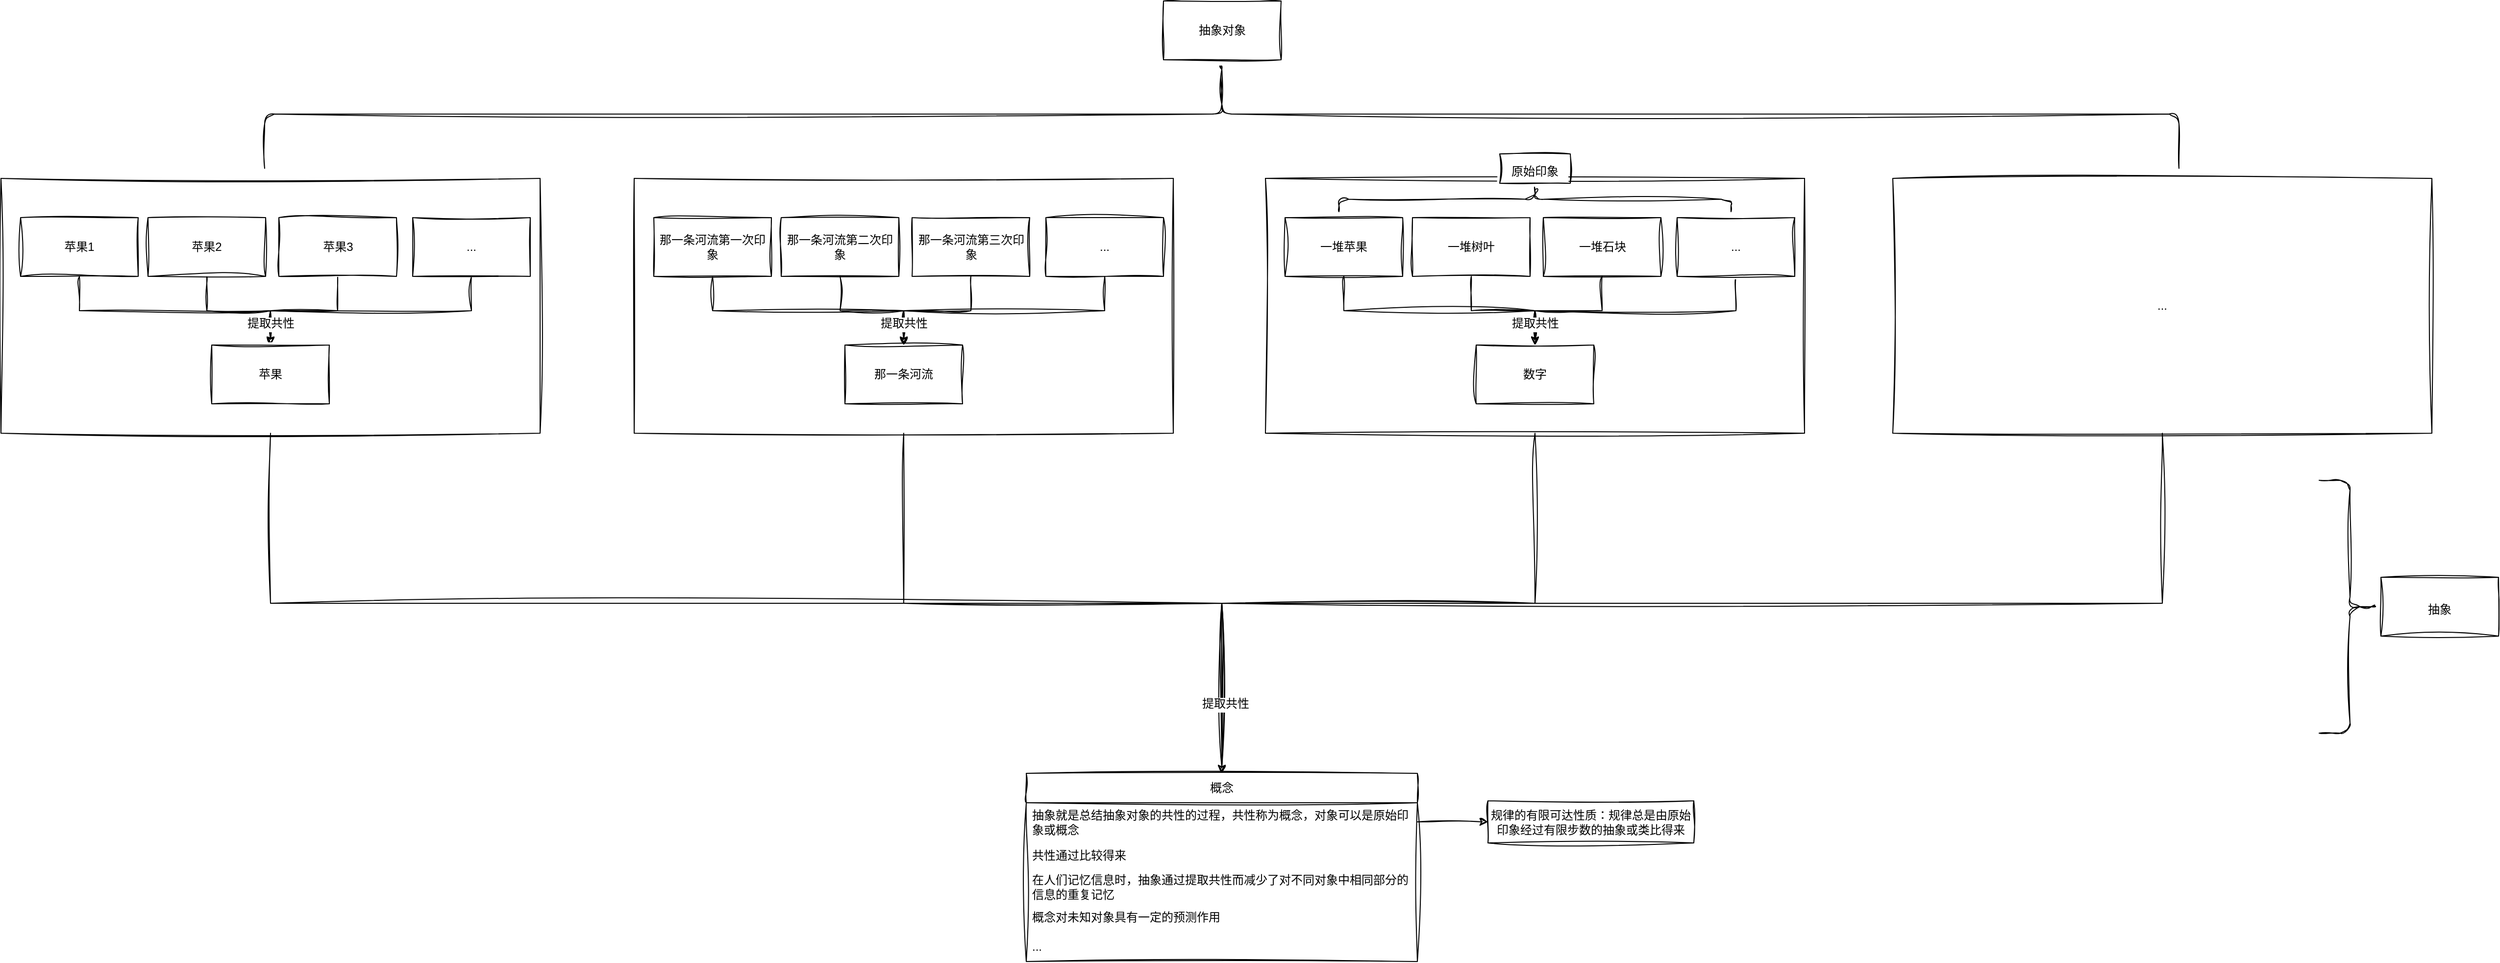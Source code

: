 <mxfile version="21.2.1" type="device" pages="3">
  <diagram name="第 1 页" id="Yl0xwaFMlr-NV5wVUSYk">
    <mxGraphModel dx="1878" dy="880" grid="1" gridSize="3" guides="1" tooltips="1" connect="1" arrows="1" fold="1" page="1" pageScale="1" pageWidth="1654" pageHeight="1169" background="none" math="0" shadow="0">
      <root>
        <mxCell id="0" />
        <mxCell id="1" parent="0" />
        <mxCell id="1SGnOqaE-IKHNnZimrMi-48" style="edgeStyle=orthogonalEdgeStyle;rounded=0;orthogonalLoop=1;jettySize=auto;html=1;exitX=0.5;exitY=1;exitDx=0;exitDy=0;sketch=1;curveFitting=1;jiggle=2;fontSize=12;fontFamily=Helvetica;fontStyle=0;labelBorderColor=none;labelBackgroundColor=none;fontColor=default;" parent="1" source="1SGnOqaE-IKHNnZimrMi-6" target="1SGnOqaE-IKHNnZimrMi-43" edge="1">
          <mxGeometry relative="1" as="geometry" />
        </mxCell>
        <mxCell id="1SGnOqaE-IKHNnZimrMi-6" value="" style="swimlane;startSize=0;rounded=0;sketch=1;curveFitting=1;jiggle=2;fontSize=12;fontFamily=Helvetica;fontStyle=0;labelBorderColor=none;labelBackgroundColor=none;fontColor=default;" parent="1" vertex="1">
          <mxGeometry x="70" y="229" width="550" height="260" as="geometry">
            <mxRectangle x="70" y="170" width="50" height="40" as="alternateBounds" />
          </mxGeometry>
        </mxCell>
        <mxCell id="1SGnOqaE-IKHNnZimrMi-15" style="edgeStyle=orthogonalEdgeStyle;rounded=0;orthogonalLoop=1;jettySize=auto;html=1;exitX=0.5;exitY=1;exitDx=0;exitDy=0;entryX=0.5;entryY=0;entryDx=0;entryDy=0;sketch=1;curveFitting=1;jiggle=2;fontSize=12;fontFamily=Helvetica;fontStyle=0;labelBorderColor=none;labelBackgroundColor=none;fontColor=default;" parent="1SGnOqaE-IKHNnZimrMi-6" source="1SGnOqaE-IKHNnZimrMi-8" target="1SGnOqaE-IKHNnZimrMi-14" edge="1">
          <mxGeometry relative="1" as="geometry" />
        </mxCell>
        <mxCell id="1SGnOqaE-IKHNnZimrMi-8" value="苹果1" style="rounded=0;whiteSpace=wrap;html=1;sketch=1;curveFitting=1;jiggle=2;fontSize=12;fontFamily=Helvetica;fontStyle=0;labelBorderColor=none;labelBackgroundColor=none;fontColor=default;" parent="1SGnOqaE-IKHNnZimrMi-6" vertex="1">
          <mxGeometry x="20" y="40" width="120" height="60" as="geometry" />
        </mxCell>
        <mxCell id="1SGnOqaE-IKHNnZimrMi-16" style="edgeStyle=orthogonalEdgeStyle;rounded=0;orthogonalLoop=1;jettySize=auto;html=1;exitX=0.5;exitY=1;exitDx=0;exitDy=0;sketch=1;curveFitting=1;jiggle=2;fontSize=12;fontFamily=Helvetica;fontStyle=0;labelBorderColor=none;labelBackgroundColor=none;fontColor=default;" parent="1SGnOqaE-IKHNnZimrMi-6" source="1SGnOqaE-IKHNnZimrMi-11" target="1SGnOqaE-IKHNnZimrMi-14" edge="1">
          <mxGeometry relative="1" as="geometry" />
        </mxCell>
        <mxCell id="1SGnOqaE-IKHNnZimrMi-11" value="苹果2" style="rounded=0;whiteSpace=wrap;html=1;sketch=1;curveFitting=1;jiggle=2;fontSize=12;fontFamily=Helvetica;fontStyle=0;labelBorderColor=none;labelBackgroundColor=none;fontColor=default;" parent="1SGnOqaE-IKHNnZimrMi-6" vertex="1">
          <mxGeometry x="150" y="40" width="120" height="60" as="geometry" />
        </mxCell>
        <mxCell id="1SGnOqaE-IKHNnZimrMi-17" style="edgeStyle=orthogonalEdgeStyle;rounded=0;orthogonalLoop=1;jettySize=auto;html=1;exitX=0.5;exitY=1;exitDx=0;exitDy=0;sketch=1;curveFitting=1;jiggle=2;fontSize=12;fontFamily=Helvetica;fontStyle=0;labelBorderColor=none;labelBackgroundColor=none;fontColor=default;" parent="1SGnOqaE-IKHNnZimrMi-6" source="1SGnOqaE-IKHNnZimrMi-12" target="1SGnOqaE-IKHNnZimrMi-14" edge="1">
          <mxGeometry relative="1" as="geometry" />
        </mxCell>
        <mxCell id="1SGnOqaE-IKHNnZimrMi-12" value="苹果3" style="rounded=0;whiteSpace=wrap;html=1;sketch=1;curveFitting=1;jiggle=2;fontSize=12;fontFamily=Helvetica;fontStyle=0;labelBorderColor=none;labelBackgroundColor=none;fontColor=default;" parent="1SGnOqaE-IKHNnZimrMi-6" vertex="1">
          <mxGeometry x="283.5" y="40" width="120" height="60" as="geometry" />
        </mxCell>
        <mxCell id="1SGnOqaE-IKHNnZimrMi-18" style="edgeStyle=orthogonalEdgeStyle;rounded=0;orthogonalLoop=1;jettySize=auto;html=1;exitX=0.5;exitY=1;exitDx=0;exitDy=0;entryX=0.5;entryY=0;entryDx=0;entryDy=0;sketch=1;curveFitting=1;jiggle=2;fontSize=12;fontFamily=Helvetica;fontStyle=0;labelBorderColor=none;labelBackgroundColor=none;fontColor=default;" parent="1SGnOqaE-IKHNnZimrMi-6" source="1SGnOqaE-IKHNnZimrMi-13" target="1SGnOqaE-IKHNnZimrMi-14" edge="1">
          <mxGeometry relative="1" as="geometry">
            <mxPoint x="280" y="170" as="targetPoint" />
          </mxGeometry>
        </mxCell>
        <mxCell id="1SGnOqaE-IKHNnZimrMi-13" value="..." style="rounded=0;whiteSpace=wrap;html=1;sketch=1;curveFitting=1;jiggle=2;fontSize=12;fontFamily=Helvetica;fontStyle=0;labelBorderColor=none;labelBackgroundColor=none;fontColor=default;" parent="1SGnOqaE-IKHNnZimrMi-6" vertex="1">
          <mxGeometry x="420" y="40" width="120" height="60" as="geometry" />
        </mxCell>
        <mxCell id="1SGnOqaE-IKHNnZimrMi-14" value="苹果" style="rounded=0;whiteSpace=wrap;html=1;sketch=1;curveFitting=1;jiggle=2;fontSize=12;fontFamily=Helvetica;fontStyle=0;labelBorderColor=none;labelBackgroundColor=none;fontColor=default;" parent="1SGnOqaE-IKHNnZimrMi-6" vertex="1">
          <mxGeometry x="215" y="170" width="120" height="60" as="geometry" />
        </mxCell>
        <mxCell id="vWAVznYgMX22e1zpLjMc-3" value="提取共性" style="edgeLabel;html=1;align=center;verticalAlign=middle;resizable=0;points=[];fontSize=12;fontFamily=Architects Daughter;" parent="1SGnOqaE-IKHNnZimrMi-6" vertex="1" connectable="0">
          <mxGeometry x="275" y="149" as="geometry" />
        </mxCell>
        <mxCell id="1SGnOqaE-IKHNnZimrMi-49" style="edgeStyle=orthogonalEdgeStyle;rounded=0;orthogonalLoop=1;jettySize=auto;html=1;exitX=0.5;exitY=1;exitDx=0;exitDy=0;sketch=1;curveFitting=1;jiggle=2;entryX=0.5;entryY=0;entryDx=0;entryDy=0;fontSize=12;fontFamily=Helvetica;fontStyle=0;labelBorderColor=none;labelBackgroundColor=none;fontColor=default;" parent="1" source="1SGnOqaE-IKHNnZimrMi-20" target="1SGnOqaE-IKHNnZimrMi-43" edge="1">
          <mxGeometry relative="1" as="geometry">
            <mxPoint x="1310" y="819" as="targetPoint" />
          </mxGeometry>
        </mxCell>
        <mxCell id="1SGnOqaE-IKHNnZimrMi-20" value="" style="swimlane;startSize=0;rounded=0;sketch=1;curveFitting=1;jiggle=2;fontSize=12;fontFamily=Helvetica;fontStyle=0;labelBorderColor=none;labelBackgroundColor=none;fontColor=default;" parent="1" vertex="1">
          <mxGeometry x="716" y="229" width="550" height="260" as="geometry">
            <mxRectangle x="70" y="170" width="50" height="40" as="alternateBounds" />
          </mxGeometry>
        </mxCell>
        <mxCell id="1SGnOqaE-IKHNnZimrMi-21" style="edgeStyle=orthogonalEdgeStyle;rounded=0;orthogonalLoop=1;jettySize=auto;html=1;exitX=0.5;exitY=1;exitDx=0;exitDy=0;entryX=0.5;entryY=0;entryDx=0;entryDy=0;sketch=1;curveFitting=1;jiggle=2;fontSize=12;fontFamily=Helvetica;fontStyle=0;labelBorderColor=none;labelBackgroundColor=none;fontColor=default;" parent="1SGnOqaE-IKHNnZimrMi-20" source="1SGnOqaE-IKHNnZimrMi-22" target="1SGnOqaE-IKHNnZimrMi-30" edge="1">
          <mxGeometry relative="1" as="geometry" />
        </mxCell>
        <mxCell id="1SGnOqaE-IKHNnZimrMi-22" value="那一条河流第一次印象" style="rounded=0;whiteSpace=wrap;html=1;sketch=1;curveFitting=1;jiggle=2;fontSize=12;fontFamily=Helvetica;fontStyle=0;labelBorderColor=none;labelBackgroundColor=none;fontColor=default;" parent="1SGnOqaE-IKHNnZimrMi-20" vertex="1">
          <mxGeometry x="20" y="40" width="120" height="60" as="geometry" />
        </mxCell>
        <mxCell id="1SGnOqaE-IKHNnZimrMi-23" style="edgeStyle=orthogonalEdgeStyle;rounded=0;orthogonalLoop=1;jettySize=auto;html=1;exitX=0.5;exitY=1;exitDx=0;exitDy=0;sketch=1;curveFitting=1;jiggle=2;fontSize=12;fontFamily=Helvetica;fontStyle=0;labelBorderColor=none;labelBackgroundColor=none;fontColor=default;" parent="1SGnOqaE-IKHNnZimrMi-20" source="1SGnOqaE-IKHNnZimrMi-24" target="1SGnOqaE-IKHNnZimrMi-30" edge="1">
          <mxGeometry relative="1" as="geometry" />
        </mxCell>
        <mxCell id="1SGnOqaE-IKHNnZimrMi-24" value="那一条河流第二次印象" style="rounded=0;whiteSpace=wrap;html=1;sketch=1;curveFitting=1;jiggle=2;fontSize=12;fontFamily=Helvetica;fontStyle=0;labelBorderColor=none;labelBackgroundColor=none;fontColor=default;" parent="1SGnOqaE-IKHNnZimrMi-20" vertex="1">
          <mxGeometry x="150" y="40" width="120" height="60" as="geometry" />
        </mxCell>
        <mxCell id="1SGnOqaE-IKHNnZimrMi-25" style="edgeStyle=orthogonalEdgeStyle;rounded=0;orthogonalLoop=1;jettySize=auto;html=1;exitX=0.5;exitY=1;exitDx=0;exitDy=0;sketch=1;curveFitting=1;jiggle=2;fontSize=12;fontFamily=Helvetica;fontStyle=0;labelBorderColor=none;labelBackgroundColor=none;fontColor=default;" parent="1SGnOqaE-IKHNnZimrMi-20" source="1SGnOqaE-IKHNnZimrMi-27" target="1SGnOqaE-IKHNnZimrMi-30" edge="1">
          <mxGeometry relative="1" as="geometry" />
        </mxCell>
        <mxCell id="1SGnOqaE-IKHNnZimrMi-27" value="那一条河流第三次印象" style="rounded=0;whiteSpace=wrap;html=1;sketch=1;curveFitting=1;jiggle=2;fontSize=12;fontFamily=Helvetica;fontStyle=0;labelBorderColor=none;labelBackgroundColor=none;fontColor=default;" parent="1SGnOqaE-IKHNnZimrMi-20" vertex="1">
          <mxGeometry x="283.5" y="40" width="120" height="60" as="geometry" />
        </mxCell>
        <mxCell id="1SGnOqaE-IKHNnZimrMi-28" style="edgeStyle=orthogonalEdgeStyle;rounded=0;orthogonalLoop=1;jettySize=auto;html=1;exitX=0.5;exitY=1;exitDx=0;exitDy=0;entryX=0.5;entryY=0;entryDx=0;entryDy=0;sketch=1;curveFitting=1;jiggle=2;fontSize=12;fontFamily=Helvetica;fontStyle=0;labelBorderColor=none;labelBackgroundColor=none;fontColor=default;" parent="1SGnOqaE-IKHNnZimrMi-20" source="1SGnOqaE-IKHNnZimrMi-29" target="1SGnOqaE-IKHNnZimrMi-30" edge="1">
          <mxGeometry relative="1" as="geometry">
            <mxPoint x="280" y="170" as="targetPoint" />
          </mxGeometry>
        </mxCell>
        <mxCell id="1SGnOqaE-IKHNnZimrMi-29" value="..." style="rounded=0;whiteSpace=wrap;html=1;sketch=1;curveFitting=1;jiggle=2;fontSize=12;fontFamily=Helvetica;fontStyle=0;labelBorderColor=none;labelBackgroundColor=none;fontColor=default;" parent="1SGnOqaE-IKHNnZimrMi-20" vertex="1">
          <mxGeometry x="420" y="40" width="120" height="60" as="geometry" />
        </mxCell>
        <mxCell id="1SGnOqaE-IKHNnZimrMi-30" value="那一条河流" style="rounded=0;whiteSpace=wrap;html=1;sketch=1;curveFitting=1;jiggle=2;fontSize=12;fontFamily=Helvetica;fontStyle=0;labelBorderColor=none;labelBackgroundColor=none;fontColor=default;" parent="1SGnOqaE-IKHNnZimrMi-20" vertex="1">
          <mxGeometry x="215" y="170" width="120" height="60" as="geometry" />
        </mxCell>
        <mxCell id="vWAVznYgMX22e1zpLjMc-4" value="提取共性" style="edgeLabel;html=1;align=center;verticalAlign=middle;resizable=0;points=[];fontSize=12;fontFamily=Architects Daughter;" parent="1SGnOqaE-IKHNnZimrMi-20" vertex="1" connectable="0">
          <mxGeometry x="275" y="149" as="geometry" />
        </mxCell>
        <mxCell id="1SGnOqaE-IKHNnZimrMi-50" style="edgeStyle=orthogonalEdgeStyle;rounded=0;orthogonalLoop=1;jettySize=auto;html=1;exitX=0.5;exitY=1;exitDx=0;exitDy=0;entryX=0.5;entryY=0;entryDx=0;entryDy=0;sketch=1;curveFitting=1;jiggle=2;fontSize=12;fontFamily=Helvetica;fontStyle=0;labelBorderColor=none;labelBackgroundColor=none;fontColor=default;" parent="1" source="1SGnOqaE-IKHNnZimrMi-31" target="1SGnOqaE-IKHNnZimrMi-43" edge="1">
          <mxGeometry relative="1" as="geometry" />
        </mxCell>
        <mxCell id="1SGnOqaE-IKHNnZimrMi-31" value="" style="swimlane;startSize=0;rounded=0;sketch=1;curveFitting=1;jiggle=2;fontSize=12;fontFamily=Helvetica;fontStyle=0;labelBorderColor=none;labelBackgroundColor=none;fontColor=default;" parent="1" vertex="1">
          <mxGeometry x="1360" y="229" width="550" height="260" as="geometry">
            <mxRectangle x="70" y="170" width="50" height="40" as="alternateBounds" />
          </mxGeometry>
        </mxCell>
        <mxCell id="1SGnOqaE-IKHNnZimrMi-32" style="edgeStyle=orthogonalEdgeStyle;rounded=0;orthogonalLoop=1;jettySize=auto;html=1;exitX=0.5;exitY=1;exitDx=0;exitDy=0;entryX=0.5;entryY=0;entryDx=0;entryDy=0;sketch=1;curveFitting=1;jiggle=2;fontSize=12;fontFamily=Helvetica;fontStyle=0;labelBorderColor=none;labelBackgroundColor=none;fontColor=default;" parent="1SGnOqaE-IKHNnZimrMi-31" source="1SGnOqaE-IKHNnZimrMi-33" target="1SGnOqaE-IKHNnZimrMi-41" edge="1">
          <mxGeometry relative="1" as="geometry" />
        </mxCell>
        <mxCell id="1SGnOqaE-IKHNnZimrMi-33" value="一堆苹果" style="rounded=0;whiteSpace=wrap;html=1;sketch=1;curveFitting=1;jiggle=2;fontSize=12;fontFamily=Helvetica;fontStyle=0;labelBorderColor=none;labelBackgroundColor=none;fontColor=default;" parent="1SGnOqaE-IKHNnZimrMi-31" vertex="1">
          <mxGeometry x="20" y="40" width="120" height="60" as="geometry" />
        </mxCell>
        <mxCell id="1SGnOqaE-IKHNnZimrMi-34" style="edgeStyle=orthogonalEdgeStyle;rounded=0;orthogonalLoop=1;jettySize=auto;html=1;exitX=0.5;exitY=1;exitDx=0;exitDy=0;sketch=1;curveFitting=1;jiggle=2;fontSize=12;fontFamily=Helvetica;fontStyle=0;labelBorderColor=none;labelBackgroundColor=none;fontColor=default;" parent="1SGnOqaE-IKHNnZimrMi-31" source="1SGnOqaE-IKHNnZimrMi-35" target="1SGnOqaE-IKHNnZimrMi-41" edge="1">
          <mxGeometry relative="1" as="geometry" />
        </mxCell>
        <mxCell id="1SGnOqaE-IKHNnZimrMi-35" value="一堆树叶" style="rounded=0;whiteSpace=wrap;html=1;sketch=1;curveFitting=1;jiggle=2;fontSize=12;fontFamily=Helvetica;fontStyle=0;labelBorderColor=none;labelBackgroundColor=none;fontColor=default;" parent="1SGnOqaE-IKHNnZimrMi-31" vertex="1">
          <mxGeometry x="150" y="40" width="120" height="60" as="geometry" />
        </mxCell>
        <mxCell id="1SGnOqaE-IKHNnZimrMi-36" style="edgeStyle=orthogonalEdgeStyle;rounded=0;orthogonalLoop=1;jettySize=auto;html=1;exitX=0.5;exitY=1;exitDx=0;exitDy=0;sketch=1;curveFitting=1;jiggle=2;fontSize=12;fontFamily=Helvetica;fontStyle=0;labelBorderColor=none;labelBackgroundColor=none;fontColor=default;" parent="1SGnOqaE-IKHNnZimrMi-31" source="1SGnOqaE-IKHNnZimrMi-38" target="1SGnOqaE-IKHNnZimrMi-41" edge="1">
          <mxGeometry relative="1" as="geometry" />
        </mxCell>
        <mxCell id="1SGnOqaE-IKHNnZimrMi-38" value="一堆石块" style="rounded=0;whiteSpace=wrap;html=1;sketch=1;curveFitting=1;jiggle=2;fontSize=12;fontFamily=Helvetica;fontStyle=0;labelBorderColor=none;labelBackgroundColor=none;fontColor=default;" parent="1SGnOqaE-IKHNnZimrMi-31" vertex="1">
          <mxGeometry x="283.5" y="40" width="120" height="60" as="geometry" />
        </mxCell>
        <mxCell id="1SGnOqaE-IKHNnZimrMi-39" style="edgeStyle=orthogonalEdgeStyle;rounded=0;orthogonalLoop=1;jettySize=auto;html=1;exitX=0.5;exitY=1;exitDx=0;exitDy=0;entryX=0.5;entryY=0;entryDx=0;entryDy=0;sketch=1;curveFitting=1;jiggle=2;fontSize=12;fontFamily=Helvetica;fontStyle=0;labelBorderColor=none;labelBackgroundColor=none;fontColor=default;" parent="1SGnOqaE-IKHNnZimrMi-31" source="1SGnOqaE-IKHNnZimrMi-40" target="1SGnOqaE-IKHNnZimrMi-41" edge="1">
          <mxGeometry relative="1" as="geometry">
            <mxPoint x="280" y="170" as="targetPoint" />
          </mxGeometry>
        </mxCell>
        <mxCell id="1SGnOqaE-IKHNnZimrMi-40" value="..." style="rounded=0;whiteSpace=wrap;html=1;sketch=1;curveFitting=1;jiggle=2;fontSize=12;fontFamily=Helvetica;fontStyle=0;labelBorderColor=none;labelBackgroundColor=none;fontColor=default;" parent="1SGnOqaE-IKHNnZimrMi-31" vertex="1">
          <mxGeometry x="420" y="40" width="120" height="60" as="geometry" />
        </mxCell>
        <mxCell id="1SGnOqaE-IKHNnZimrMi-41" value="数字" style="rounded=0;whiteSpace=wrap;html=1;sketch=1;curveFitting=1;jiggle=2;fontSize=12;fontFamily=Helvetica;fontStyle=0;labelBorderColor=none;labelBackgroundColor=none;fontColor=default;" parent="1SGnOqaE-IKHNnZimrMi-31" vertex="1">
          <mxGeometry x="215" y="170" width="120" height="60" as="geometry" />
        </mxCell>
        <mxCell id="vWAVznYgMX22e1zpLjMc-5" value="提取共性" style="edgeLabel;html=1;align=center;verticalAlign=middle;resizable=0;points=[];fontSize=12;fontFamily=Architects Daughter;" parent="1SGnOqaE-IKHNnZimrMi-31" vertex="1" connectable="0">
          <mxGeometry x="275" y="149" as="geometry" />
        </mxCell>
        <mxCell id="vWAVznYgMX22e1zpLjMc-7" value="" style="shape=curlyBracket;whiteSpace=wrap;html=1;rounded=1;flipH=1;labelPosition=right;verticalLabelPosition=middle;align=left;verticalAlign=middle;sketch=1;hachureGap=4;jiggle=2;curveFitting=1;fontFamily=Architects Daughter;fontSource=https%3A%2F%2Ffonts.googleapis.com%2Fcss%3Ffamily%3DArchitects%2BDaughter;fontSize=20;rotation=270;" parent="1SGnOqaE-IKHNnZimrMi-31" vertex="1">
          <mxGeometry x="262.25" y="-178.75" width="25.5" height="400" as="geometry" />
        </mxCell>
        <mxCell id="1SGnOqaE-IKHNnZimrMi-51" style="edgeStyle=orthogonalEdgeStyle;rounded=0;orthogonalLoop=1;jettySize=auto;html=1;exitX=0.5;exitY=1;exitDx=0;exitDy=0;sketch=1;curveFitting=1;jiggle=2;entryX=0.5;entryY=0;entryDx=0;entryDy=0;fontSize=12;fontFamily=Helvetica;fontStyle=0;labelBorderColor=none;labelBackgroundColor=none;fontColor=default;" parent="1" source="1SGnOqaE-IKHNnZimrMi-42" target="1SGnOqaE-IKHNnZimrMi-43" edge="1">
          <mxGeometry relative="1" as="geometry">
            <mxPoint x="1362" y="827" as="targetPoint" />
          </mxGeometry>
        </mxCell>
        <mxCell id="vWAVznYgMX22e1zpLjMc-2" value="提取共性" style="edgeLabel;html=1;align=center;verticalAlign=middle;resizable=0;points=[];fontSize=12;fontFamily=Architects Daughter;" parent="1SGnOqaE-IKHNnZimrMi-51" vertex="1" connectable="0">
          <mxGeometry x="0.891" y="3" relative="1" as="geometry">
            <mxPoint y="1" as="offset" />
          </mxGeometry>
        </mxCell>
        <mxCell id="1SGnOqaE-IKHNnZimrMi-42" value="..." style="rounded=0;whiteSpace=wrap;html=1;fillColor=none;sketch=1;curveFitting=1;jiggle=2;fontSize=12;fontFamily=Helvetica;fontStyle=0;labelBorderColor=none;labelBackgroundColor=none;fontColor=default;" parent="1" vertex="1">
          <mxGeometry x="2000" y="229" width="550" height="260" as="geometry" />
        </mxCell>
        <mxCell id="1SGnOqaE-IKHNnZimrMi-43" value="概念" style="swimlane;fontStyle=0;childLayout=stackLayout;horizontal=1;startSize=30;horizontalStack=0;resizeParent=1;resizeParentMax=0;resizeLast=0;collapsible=1;marginBottom=0;whiteSpace=wrap;html=1;fillColor=none;rounded=0;sketch=1;curveFitting=1;jiggle=2;fontSize=12;fontFamily=Helvetica;labelBorderColor=none;labelBackgroundColor=none;fontColor=default;" parent="1" vertex="1">
          <mxGeometry x="1116" y="836" width="399" height="192" as="geometry" />
        </mxCell>
        <mxCell id="1SGnOqaE-IKHNnZimrMi-44" value="抽象就是总结抽象对象的共性的过程，共性称为概念，对象可以是原始印象或概念" style="text;strokeColor=none;fillColor=none;align=left;verticalAlign=middle;spacingLeft=4;spacingRight=4;overflow=hidden;points=[[0,0.5],[1,0.5]];portConstraint=eastwest;rotatable=0;whiteSpace=wrap;html=1;rounded=0;sketch=1;curveFitting=1;jiggle=2;fontSize=12;fontFamily=Helvetica;fontStyle=0;labelBorderColor=none;labelBackgroundColor=none;fontColor=default;" parent="1SGnOqaE-IKHNnZimrMi-43" vertex="1">
          <mxGeometry y="30" width="399" height="39" as="geometry" />
        </mxCell>
        <mxCell id="qj8h1Q31FDAgZCi3IK30-6" value="共性通过比较得来" style="text;strokeColor=none;fillColor=none;align=left;verticalAlign=middle;spacingLeft=4;spacingRight=4;overflow=hidden;points=[[0,0.5],[1,0.5]];portConstraint=eastwest;rotatable=0;whiteSpace=wrap;html=1;fontSize=12;fontFamily=Helvetica;fontStyle=0;labelBorderColor=none;labelBackgroundColor=none;fontColor=default;" parent="1SGnOqaE-IKHNnZimrMi-43" vertex="1">
          <mxGeometry y="69" width="399" height="30" as="geometry" />
        </mxCell>
        <mxCell id="1SGnOqaE-IKHNnZimrMi-45" value="在人们记忆信息时，抽象通过提取共性而减少了对不同对象中相同部分的信息的重复记忆" style="text;strokeColor=none;fillColor=none;align=left;verticalAlign=middle;spacingLeft=4;spacingRight=4;overflow=hidden;points=[[0,0.5],[1,0.5]];portConstraint=eastwest;rotatable=0;whiteSpace=wrap;html=1;rounded=0;sketch=1;curveFitting=1;jiggle=2;fontSize=12;fontFamily=Helvetica;fontStyle=0;labelBorderColor=none;labelBackgroundColor=none;fontColor=default;" parent="1SGnOqaE-IKHNnZimrMi-43" vertex="1">
          <mxGeometry y="99" width="399" height="33" as="geometry" />
        </mxCell>
        <mxCell id="1SGnOqaE-IKHNnZimrMi-47" value="概念对未知对象具有一定的预测作用" style="text;strokeColor=none;fillColor=none;align=left;verticalAlign=middle;spacingLeft=4;spacingRight=4;overflow=hidden;points=[[0,0.5],[1,0.5]];portConstraint=eastwest;rotatable=0;whiteSpace=wrap;html=1;rounded=0;sketch=1;curveFitting=1;jiggle=2;fontSize=12;fontFamily=Helvetica;fontStyle=0;labelBorderColor=none;labelBackgroundColor=none;fontColor=default;" parent="1SGnOqaE-IKHNnZimrMi-43" vertex="1">
          <mxGeometry y="132" width="399" height="30" as="geometry" />
        </mxCell>
        <mxCell id="1SGnOqaE-IKHNnZimrMi-46" value="..." style="text;strokeColor=none;fillColor=none;align=left;verticalAlign=middle;spacingLeft=4;spacingRight=4;overflow=hidden;points=[[0,0.5],[1,0.5]];portConstraint=eastwest;rotatable=0;whiteSpace=wrap;html=1;rounded=0;sketch=1;curveFitting=1;jiggle=2;fontSize=12;fontFamily=Helvetica;fontStyle=0;labelBorderColor=none;labelBackgroundColor=none;fontColor=default;" parent="1SGnOqaE-IKHNnZimrMi-43" vertex="1">
          <mxGeometry y="162" width="399" height="30" as="geometry" />
        </mxCell>
        <mxCell id="qj8h1Q31FDAgZCi3IK30-1" value="规律的有限可达性质：规律总是由原始印象经过有限步数的抽象或类比得来" style="rounded=0;whiteSpace=wrap;html=1;hachureGap=4;fontFamily=Helvetica;fontSize=12;sketch=1;curveFitting=1;jiggle=2;fontStyle=0;labelBorderColor=none;labelBackgroundColor=none;fontColor=default;" parent="1" vertex="1">
          <mxGeometry x="1587" y="864" width="210" height="43" as="geometry" />
        </mxCell>
        <mxCell id="qj8h1Q31FDAgZCi3IK30-3" style="edgeStyle=orthogonalEdgeStyle;rounded=0;sketch=1;hachureGap=4;jiggle=2;curveFitting=1;orthogonalLoop=1;jettySize=auto;html=1;exitX=1;exitY=0.5;exitDx=0;exitDy=0;entryX=0;entryY=0.5;entryDx=0;entryDy=0;fontFamily=Helvetica;fontSize=12;fontStyle=0;labelBorderColor=none;labelBackgroundColor=none;fontColor=default;" parent="1" source="1SGnOqaE-IKHNnZimrMi-44" target="qj8h1Q31FDAgZCi3IK30-1" edge="1">
          <mxGeometry relative="1" as="geometry" />
        </mxCell>
        <mxCell id="qj8h1Q31FDAgZCi3IK30-7" value="" style="shape=curlyBracket;whiteSpace=wrap;html=1;rounded=1;flipH=1;labelPosition=right;verticalLabelPosition=middle;align=left;verticalAlign=middle;labelBackgroundColor=none;labelBorderColor=none;sketch=1;hachureGap=4;jiggle=2;curveFitting=1;fontFamily=Helvetica;fontSize=12;fontColor=default;rotation=-90;" parent="1" vertex="1">
          <mxGeometry x="1260.07" y="-813.18" width="110.87" height="1953" as="geometry" />
        </mxCell>
        <mxCell id="qj8h1Q31FDAgZCi3IK30-8" value="抽象对象" style="rounded=0;whiteSpace=wrap;html=1;labelBackgroundColor=none;labelBorderColor=none;sketch=1;hachureGap=4;jiggle=2;curveFitting=1;fontFamily=Helvetica;fontSize=12;fontColor=default;" parent="1" vertex="1">
          <mxGeometry x="1256" y="48" width="120" height="60" as="geometry" />
        </mxCell>
        <mxCell id="qj8h1Q31FDAgZCi3IK30-9" value="" style="shape=curlyBracket;whiteSpace=wrap;html=1;rounded=1;flipH=1;labelPosition=right;verticalLabelPosition=middle;align=left;verticalAlign=middle;labelBackgroundColor=none;labelBorderColor=none;sketch=1;hachureGap=4;jiggle=2;curveFitting=1;fontFamily=Helvetica;fontSize=12;fontColor=default;" parent="1" vertex="1">
          <mxGeometry x="2435" y="537" width="63" height="258" as="geometry" />
        </mxCell>
        <mxCell id="vWAVznYgMX22e1zpLjMc-1" value="&lt;font style=&quot;font-size: 12px;&quot;&gt;抽象&lt;/font&gt;" style="rounded=0;whiteSpace=wrap;html=1;sketch=1;hachureGap=4;jiggle=2;curveFitting=1;fontFamily=Architects Daughter;fontSource=https%3A%2F%2Ffonts.googleapis.com%2Fcss%3Ffamily%3DArchitects%2BDaughter;fontSize=20;" parent="1" vertex="1">
          <mxGeometry x="2498" y="636" width="120" height="60" as="geometry" />
        </mxCell>
        <mxCell id="vWAVznYgMX22e1zpLjMc-9" value="&lt;font style=&quot;font-size: 12px;&quot;&gt;原始印象&lt;/font&gt;" style="rounded=0;whiteSpace=wrap;html=1;sketch=1;hachureGap=4;jiggle=2;curveFitting=1;fontFamily=Architects Daughter;fontSource=https%3A%2F%2Ffonts.googleapis.com%2Fcss%3Ffamily%3DArchitects%2BDaughter;fontSize=20;" parent="1" vertex="1">
          <mxGeometry x="1599" y="204" width="72" height="30" as="geometry" />
        </mxCell>
      </root>
    </mxGraphModel>
  </diagram>
  <diagram id="eTPJtrm2J6-1rgpKBoLS" name="第 2 页">
    <mxGraphModel dx="1878" dy="880" grid="1" gridSize="3" guides="1" tooltips="1" connect="1" arrows="1" fold="1" page="1" pageScale="1" pageWidth="1654" pageHeight="1169" math="0" shadow="0">
      <root>
        <mxCell id="0" />
        <mxCell id="1" parent="0" />
        <mxCell id="0wcPV7DmGJttlhHDe2lS-7" value="交流" style="edgeStyle=orthogonalEdgeStyle;rounded=0;orthogonalLoop=1;jettySize=auto;html=1;sketch=1;curveFitting=1;jiggle=2;" parent="1" source="0wcPV7DmGJttlhHDe2lS-2" target="0wcPV7DmGJttlhHDe2lS-4" edge="1">
          <mxGeometry relative="1" as="geometry" />
        </mxCell>
        <mxCell id="0wcPV7DmGJttlhHDe2lS-8" value="" style="swimlane;startSize=0;sketch=1;curveFitting=1;jiggle=2;" parent="1" vertex="1">
          <mxGeometry x="711" y="408" width="360" height="90" as="geometry" />
        </mxCell>
        <mxCell id="0wcPV7DmGJttlhHDe2lS-1" value="思想" style="rounded=0;whiteSpace=wrap;html=1;sketch=1;curveFitting=1;jiggle=2;" parent="0wcPV7DmGJttlhHDe2lS-8" vertex="1">
          <mxGeometry x="12" y="15" width="120" height="60" as="geometry" />
        </mxCell>
        <mxCell id="0wcPV7DmGJttlhHDe2lS-2" value="语言" style="rounded=0;whiteSpace=wrap;html=1;sketch=1;curveFitting=1;jiggle=2;" parent="0wcPV7DmGJttlhHDe2lS-8" vertex="1">
          <mxGeometry x="213" y="15" width="120" height="60" as="geometry" />
        </mxCell>
        <mxCell id="0wcPV7DmGJttlhHDe2lS-3" value="抽象" style="edgeStyle=orthogonalEdgeStyle;rounded=0;orthogonalLoop=1;jettySize=auto;html=1;entryX=0;entryY=0.5;entryDx=0;entryDy=0;sketch=1;curveFitting=1;jiggle=2;" parent="0wcPV7DmGJttlhHDe2lS-8" source="0wcPV7DmGJttlhHDe2lS-1" target="0wcPV7DmGJttlhHDe2lS-2" edge="1">
          <mxGeometry relative="1" as="geometry" />
        </mxCell>
        <mxCell id="0wcPV7DmGJttlhHDe2lS-9" value="" style="swimlane;startSize=0;sketch=1;curveFitting=1;jiggle=2;" parent="1" vertex="1">
          <mxGeometry x="711" y="570" width="360" height="90" as="geometry" />
        </mxCell>
        <mxCell id="0wcPV7DmGJttlhHDe2lS-5" value="思想" style="rounded=0;whiteSpace=wrap;html=1;sketch=1;curveFitting=1;jiggle=2;" parent="0wcPV7DmGJttlhHDe2lS-9" vertex="1">
          <mxGeometry x="15" y="15" width="120" height="60" as="geometry" />
        </mxCell>
        <mxCell id="0wcPV7DmGJttlhHDe2lS-4" value="语言" style="rounded=0;whiteSpace=wrap;html=1;sketch=1;curveFitting=1;jiggle=2;" parent="0wcPV7DmGJttlhHDe2lS-9" vertex="1">
          <mxGeometry x="213" y="15" width="120" height="60" as="geometry" />
        </mxCell>
        <mxCell id="0wcPV7DmGJttlhHDe2lS-6" value="联想" style="edgeStyle=orthogonalEdgeStyle;rounded=0;orthogonalLoop=1;jettySize=auto;html=1;sketch=1;curveFitting=1;jiggle=2;" parent="0wcPV7DmGJttlhHDe2lS-9" source="0wcPV7DmGJttlhHDe2lS-4" target="0wcPV7DmGJttlhHDe2lS-5" edge="1">
          <mxGeometry relative="1" as="geometry" />
        </mxCell>
      </root>
    </mxGraphModel>
  </diagram>
  <diagram id="Ssi2guWs2IpMnDcgtAZR" name="第 3 页">
    <mxGraphModel dx="1878" dy="880" grid="1" gridSize="3" guides="1" tooltips="1" connect="1" arrows="1" fold="1" page="1" pageScale="1" pageWidth="1654" pageHeight="1169" math="0" shadow="0">
      <root>
        <mxCell id="0" />
        <mxCell id="1" parent="0" />
        <mxCell id="Iega-zLza_dOQ-nAFohW-5" value="" style="ellipse;whiteSpace=wrap;html=1;aspect=fixed;fillColor=none;shadow=0;" vertex="1" parent="1">
          <mxGeometry x="600" y="285" width="170" height="170" as="geometry" />
        </mxCell>
        <mxCell id="Iega-zLza_dOQ-nAFohW-7" value="" style="ellipse;whiteSpace=wrap;html=1;aspect=fixed;fillColor=none;shadow=0;" vertex="1" parent="1">
          <mxGeometry x="627" y="276" width="170" height="170" as="geometry" />
        </mxCell>
        <mxCell id="Iega-zLza_dOQ-nAFohW-8" value="" style="ellipse;whiteSpace=wrap;html=1;aspect=fixed;fillColor=none;shadow=0;" vertex="1" parent="1">
          <mxGeometry x="627" y="303" width="170" height="170" as="geometry" />
        </mxCell>
        <mxCell id="Iega-zLza_dOQ-nAFohW-10" value="苹果" style="text;html=1;strokeColor=none;fillColor=none;align=center;verticalAlign=middle;whiteSpace=wrap;rounded=0;shadow=0;" vertex="1" parent="1">
          <mxGeometry x="675" y="355" width="60" height="30" as="geometry" />
        </mxCell>
        <mxCell id="8L6t1kNR6qW9Kffad-cG-1" value="果&lt;br&gt;1" style="text;html=1;strokeColor=none;fillColor=none;align=center;verticalAlign=middle;whiteSpace=wrap;rounded=0;shadow=0;" vertex="1" parent="1">
          <mxGeometry x="588" y="354" width="60" height="30" as="geometry" />
        </mxCell>
        <mxCell id="8L6t1kNR6qW9Kffad-cG-2" value="果2" style="text;html=1;strokeColor=none;fillColor=none;align=center;verticalAlign=middle;whiteSpace=wrap;rounded=0;shadow=0;" vertex="1" parent="1">
          <mxGeometry x="726" y="288" width="60" height="30" as="geometry" />
        </mxCell>
        <mxCell id="8L6t1kNR6qW9Kffad-cG-3" value="果3" style="text;html=1;strokeColor=none;fillColor=none;align=center;verticalAlign=middle;whiteSpace=wrap;rounded=0;shadow=0;" vertex="1" parent="1">
          <mxGeometry x="705" y="441" width="60" height="30" as="geometry" />
        </mxCell>
        <mxCell id="gBTcC4AUW1KsVr0NR5jS-5" value="" style="edgeStyle=orthogonalEdgeStyle;rounded=0;orthogonalLoop=1;jettySize=auto;html=1;exitX=0.5;exitY=1;exitDx=0;exitDy=0;" edge="1" parent="1" source="PU_-Z7Xvc6fW0HBf1dwk-1" target="gBTcC4AUW1KsVr0NR5jS-4">
          <mxGeometry relative="1" as="geometry">
            <mxPoint x="1344" y="213" as="sourcePoint" />
          </mxGeometry>
        </mxCell>
        <mxCell id="gBTcC4AUW1KsVr0NR5jS-7" value="" style="edgeStyle=orthogonalEdgeStyle;rounded=0;orthogonalLoop=1;jettySize=auto;html=1;" edge="1" parent="1" source="gBTcC4AUW1KsVr0NR5jS-4" target="gBTcC4AUW1KsVr0NR5jS-6">
          <mxGeometry relative="1" as="geometry" />
        </mxCell>
        <mxCell id="gBTcC4AUW1KsVr0NR5jS-4" value="认知加工（变化）过程" style="rounded=0;whiteSpace=wrap;html=1;" vertex="1" parent="1">
          <mxGeometry x="1246.5" y="293" width="120" height="60" as="geometry" />
        </mxCell>
        <mxCell id="gBTcC4AUW1KsVr0NR5jS-6" value="人对苹果的认知结果（人对苹果的定义）&lt;br&gt;&lt;br&gt;苹果的外形&lt;br&gt;苹果的味道&lt;br&gt;苹果的用途&lt;br&gt;……" style="rounded=0;whiteSpace=wrap;html=1;" vertex="1" parent="1">
          <mxGeometry x="1177.5" y="420" width="258" height="93" as="geometry" />
        </mxCell>
        <mxCell id="gBTcC4AUW1KsVr0NR5jS-8" value="" style="shape=curlyBracket;whiteSpace=wrap;html=1;rounded=1;labelPosition=left;verticalLabelPosition=middle;align=right;verticalAlign=middle;" vertex="1" parent="1">
          <mxGeometry x="1252.5" y="455" width="18" height="38" as="geometry" />
        </mxCell>
        <mxCell id="gBTcC4AUW1KsVr0NR5jS-9" value="通过这些方面描述" style="text;html=1;strokeColor=none;fillColor=none;align=center;verticalAlign=middle;whiteSpace=wrap;rounded=0;" vertex="1" parent="1">
          <mxGeometry x="1188.5" y="458" width="60" height="30" as="geometry" />
        </mxCell>
        <mxCell id="PU_-Z7Xvc6fW0HBf1dwk-1" value="" style="swimlane;startSize=0;" vertex="1" parent="1">
          <mxGeometry x="996" y="15" width="621" height="216" as="geometry" />
        </mxCell>
        <mxCell id="PU_-Z7Xvc6fW0HBf1dwk-2" value="人对苹果认知来源" style="text;html=1;align=center;verticalAlign=middle;resizable=0;points=[];autosize=1;strokeColor=none;fillColor=none;" vertex="1" parent="PU_-Z7Xvc6fW0HBf1dwk-1">
          <mxGeometry x="253.5" y="9" width="114" height="27" as="geometry" />
        </mxCell>
        <mxCell id="PU_-Z7Xvc6fW0HBf1dwk-3" value="第一次接触&lt;br&gt;&lt;br&gt;看——苹果的外形&lt;br&gt;闻——苹果的气味" style="rounded=0;whiteSpace=wrap;html=1;" vertex="1" parent="PU_-Z7Xvc6fW0HBf1dwk-1">
          <mxGeometry x="30" y="72" width="120" height="99" as="geometry" />
        </mxCell>
        <mxCell id="PU_-Z7Xvc6fW0HBf1dwk-4" value="第二次接触&lt;br&gt;&lt;br&gt;看——苹果的外形&lt;br&gt;闻——苹果的气味&lt;br&gt;摸——苹果的触感&lt;br&gt;尝——苹果的味道" style="rounded=0;whiteSpace=wrap;html=1;" vertex="1" parent="PU_-Z7Xvc6fW0HBf1dwk-1">
          <mxGeometry x="177" y="72" width="120" height="99" as="geometry" />
        </mxCell>
        <mxCell id="PU_-Z7Xvc6fW0HBf1dwk-5" value="第三次接触&lt;br&gt;&lt;br&gt;看——苹果的外形&lt;br&gt;摸——苹果的触感&lt;br&gt;尝——苹果的味道" style="rounded=0;whiteSpace=wrap;html=1;" vertex="1" parent="PU_-Z7Xvc6fW0HBf1dwk-1">
          <mxGeometry x="324" y="72" width="120" height="99" as="geometry" />
        </mxCell>
        <mxCell id="PU_-Z7Xvc6fW0HBf1dwk-6" value="第n次接触&lt;br&gt;&lt;br&gt;……" style="rounded=0;whiteSpace=wrap;html=1;" vertex="1" parent="PU_-Z7Xvc6fW0HBf1dwk-1">
          <mxGeometry x="471" y="72" width="120" height="99" as="geometry" />
        </mxCell>
      </root>
    </mxGraphModel>
  </diagram>
</mxfile>
